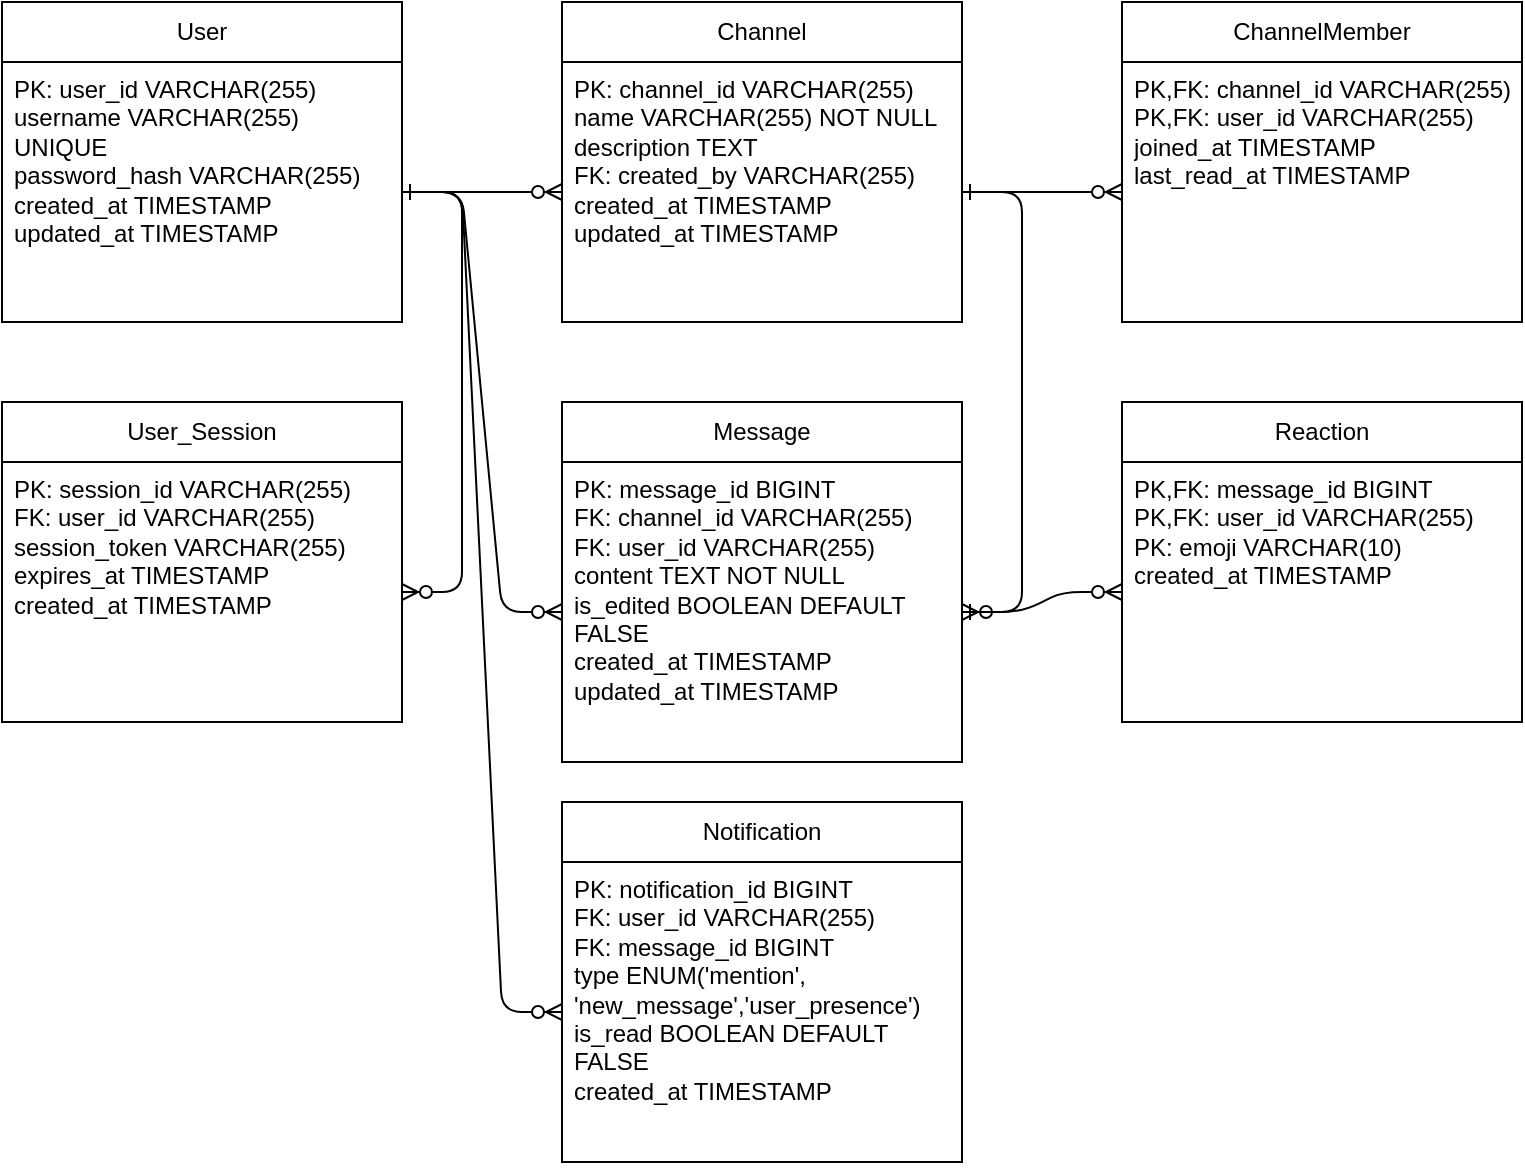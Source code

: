 <?xml version="1.0" encoding="UTF-8"?>
<mxfile version="21.1.1" type="device">
  <diagram id="chat-app-er" name="Chat App ER Diagram">
    <mxGraphModel dx="1422" dy="762" grid="1" gridSize="10" guides="1" tooltips="1" connect="1" arrows="1" fold="1" page="1" pageScale="1" pageWidth="827" pageHeight="1169" math="0" shadow="0">
      <root>
        <mxCell id="0" />
        <mxCell id="1" parent="0" />
        
        <!-- User Table -->
        <mxCell id="user-table" value="User" style="swimlane;fontStyle=0;childLayout=stackLayout;horizontal=1;startSize=30;horizontalStack=0;resizeParent=1;resizeParentMax=0;resizeLast=0;collapsible=1;marginBottom=0;whiteSpace=wrap;html=1;" vertex="1" parent="1">
          <mxGeometry x="40" y="40" width="200" height="160" as="geometry" />
        </mxCell>
        <mxCell id="user-fields" value="PK: user_id VARCHAR(255)&#xa;username VARCHAR(255) UNIQUE&#xa;password_hash VARCHAR(255)&#xa;created_at TIMESTAMP&#xa;updated_at TIMESTAMP" style="text;strokeColor=none;fillColor=none;align=left;verticalAlign=top;spacingLeft=4;spacingRight=4;overflow=hidden;points=[[0,0.5],[1,0.5]];portConstraint=eastwest;rotatable=0;whiteSpace=wrap;html=1;" vertex="1" parent="user-table">
          <mxGeometry y="30" width="200" height="130" as="geometry" />
        </mxCell>

        <!-- User_Session Table -->
        <mxCell id="session-table" value="User_Session" style="swimlane;fontStyle=0;childLayout=stackLayout;horizontal=1;startSize=30;horizontalStack=0;resizeParent=1;resizeParentMax=0;resizeLast=0;collapsible=1;marginBottom=0;whiteSpace=wrap;html=1;" vertex="1" parent="1">
          <mxGeometry x="40" y="240" width="200" height="160" as="geometry" />
        </mxCell>
        <mxCell id="session-fields" value="PK: session_id VARCHAR(255)&#xa;FK: user_id VARCHAR(255)&#xa;session_token VARCHAR(255)&#xa;expires_at TIMESTAMP&#xa;created_at TIMESTAMP" style="text;strokeColor=none;fillColor=none;align=left;verticalAlign=top;spacingLeft=4;spacingRight=4;overflow=hidden;points=[[0,0.5],[1,0.5]];portConstraint=eastwest;rotatable=0;whiteSpace=wrap;html=1;" vertex="1" parent="session-table">
          <mxGeometry y="30" width="200" height="130" as="geometry" />
        </mxCell>

        <!-- Channel Table -->
        <mxCell id="channel-table" value="Channel" style="swimlane;fontStyle=0;childLayout=stackLayout;horizontal=1;startSize=30;horizontalStack=0;resizeParent=1;resizeParentMax=0;resizeLast=0;collapsible=1;marginBottom=0;whiteSpace=wrap;html=1;" vertex="1" parent="1">
          <mxGeometry x="320" y="40" width="200" height="160" as="geometry" />
        </mxCell>
        <mxCell id="channel-fields" value="PK: channel_id VARCHAR(255)&#xa;name VARCHAR(255) NOT NULL&#xa;description TEXT&#xa;FK: created_by VARCHAR(255)&#xa;created_at TIMESTAMP&#xa;updated_at TIMESTAMP" style="text;strokeColor=none;fillColor=none;align=left;verticalAlign=top;spacingLeft=4;spacingRight=4;overflow=hidden;points=[[0,0.5],[1,0.5]];portConstraint=eastwest;rotatable=0;whiteSpace=wrap;html=1;" vertex="1" parent="channel-table">
          <mxGeometry y="30" width="200" height="130" as="geometry" />
        </mxCell>

        <!-- Message Table -->
        <mxCell id="message-table" value="Message" style="swimlane;fontStyle=0;childLayout=stackLayout;horizontal=1;startSize=30;horizontalStack=0;resizeParent=1;resizeParentMax=0;resizeLast=0;collapsible=1;marginBottom=0;whiteSpace=wrap;html=1;" vertex="1" parent="1">
          <mxGeometry x="320" y="240" width="200" height="180" as="geometry" />
        </mxCell>
        <mxCell id="message-fields" value="PK: message_id BIGINT&#xa;FK: channel_id VARCHAR(255)&#xa;FK: user_id VARCHAR(255)&#xa;content TEXT NOT NULL&#xa;is_edited BOOLEAN DEFAULT FALSE&#xa;created_at TIMESTAMP&#xa;updated_at TIMESTAMP" style="text;strokeColor=none;fillColor=none;align=left;verticalAlign=top;spacingLeft=4;spacingRight=4;overflow=hidden;points=[[0,0.5],[1,0.5]];portConstraint=eastwest;rotatable=0;whiteSpace=wrap;html=1;" vertex="1" parent="message-table">
          <mxGeometry y="30" width="200" height="150" as="geometry" />
        </mxCell>

        <!-- ChannelMember Table -->
        <mxCell id="member-table" value="ChannelMember" style="swimlane;fontStyle=0;childLayout=stackLayout;horizontal=1;startSize=30;horizontalStack=0;resizeParent=1;resizeParentMax=0;resizeLast=0;collapsible=1;marginBottom=0;whiteSpace=wrap;html=1;" vertex="1" parent="1">
          <mxGeometry x="600" y="40" width="200" height="160" as="geometry" />
        </mxCell>
        <mxCell id="member-fields" value="PK,FK: channel_id VARCHAR(255)&#xa;PK,FK: user_id VARCHAR(255)&#xa;joined_at TIMESTAMP&#xa;last_read_at TIMESTAMP" style="text;strokeColor=none;fillColor=none;align=left;verticalAlign=top;spacingLeft=4;spacingRight=4;overflow=hidden;points=[[0,0.5],[1,0.5]];portConstraint=eastwest;rotatable=0;whiteSpace=wrap;html=1;" vertex="1" parent="member-table">
          <mxGeometry y="30" width="200" height="130" as="geometry" />
        </mxCell>

        <!-- Reaction Table -->
        <mxCell id="reaction-table" value="Reaction" style="swimlane;fontStyle=0;childLayout=stackLayout;horizontal=1;startSize=30;horizontalStack=0;resizeParent=1;resizeParentMax=0;resizeLast=0;collapsible=1;marginBottom=0;whiteSpace=wrap;html=1;" vertex="1" parent="1">
          <mxGeometry x="600" y="240" width="200" height="160" as="geometry" />
        </mxCell>
        <mxCell id="reaction-fields" value="PK,FK: message_id BIGINT&#xa;PK,FK: user_id VARCHAR(255)&#xa;PK: emoji VARCHAR(10)&#xa;created_at TIMESTAMP" style="text;strokeColor=none;fillColor=none;align=left;verticalAlign=top;spacingLeft=4;spacingRight=4;overflow=hidden;points=[[0,0.5],[1,0.5]];portConstraint=eastwest;rotatable=0;whiteSpace=wrap;html=1;" vertex="1" parent="reaction-table">
          <mxGeometry y="30" width="200" height="130" as="geometry" />
        </mxCell>

        <!-- Notification Table -->
        <mxCell id="notification-table" value="Notification" style="swimlane;fontStyle=0;childLayout=stackLayout;horizontal=1;startSize=30;horizontalStack=0;resizeParent=1;resizeParentMax=0;resizeLast=0;collapsible=1;marginBottom=0;whiteSpace=wrap;html=1;" vertex="1" parent="1">
          <mxGeometry x="320" y="440" width="200" height="180" as="geometry" />
        </mxCell>
        <mxCell id="notification-fields" value="PK: notification_id BIGINT&#xa;FK: user_id VARCHAR(255)&#xa;FK: message_id BIGINT&#xa;type ENUM('mention',&#xa;'new_message','user_presence')&#xa;is_read BOOLEAN DEFAULT FALSE&#xa;created_at TIMESTAMP" style="text;strokeColor=none;fillColor=none;align=left;verticalAlign=top;spacingLeft=4;spacingRight=4;overflow=hidden;points=[[0,0.5],[1,0.5]];portConstraint=eastwest;rotatable=0;whiteSpace=wrap;html=1;" vertex="1" parent="notification-table">
          <mxGeometry y="30" width="200" height="150" as="geometry" />
        </mxCell>

        <!-- Relationships -->
        <!-- User -> User_Session -->
        <mxCell id="user-session-rel" value="" style="edgeStyle=entityRelationEdgeStyle;fontSize=12;html=1;endArrow=ERzeroToMany;endFill=1;startArrow=ERone;startFill=0;" edge="1" parent="1" source="user-fields" target="session-fields">
          <mxGeometry width="100" height="100" relative="1" as="geometry" />
        </mxCell>

        <!-- User -> Channel -->
        <mxCell id="user-channel-rel" value="" style="edgeStyle=entityRelationEdgeStyle;fontSize=12;html=1;endArrow=ERzeroToMany;endFill=1;startArrow=ERone;startFill=0;" edge="1" parent="1" source="user-fields" target="channel-fields">
          <mxGeometry width="100" height="100" relative="1" as="geometry" />
        </mxCell>

        <!-- Channel -> Message -->
        <mxCell id="channel-message-rel" value="" style="edgeStyle=entityRelationEdgeStyle;fontSize=12;html=1;endArrow=ERzeroToMany;endFill=1;startArrow=ERone;startFill=0;" edge="1" parent="1" source="channel-fields" target="message-fields">
          <mxGeometry width="100" height="100" relative="1" as="geometry" />
        </mxCell>

        <!-- User -> Message -->
        <mxCell id="user-message-rel" value="" style="edgeStyle=entityRelationEdgeStyle;fontSize=12;html=1;endArrow=ERzeroToMany;endFill=1;startArrow=ERone;startFill=0;" edge="1" parent="1" source="user-fields" target="message-fields">
          <mxGeometry width="100" height="100" relative="1" as="geometry" />
        </mxCell>

        <!-- Message -> Reaction -->
        <mxCell id="message-reaction-rel" value="" style="edgeStyle=entityRelationEdgeStyle;fontSize=12;html=1;endArrow=ERzeroToMany;endFill=1;startArrow=ERone;startFill=0;" edge="1" parent="1" source="message-fields" target="reaction-fields">
          <mxGeometry width="100" height="100" relative="1" as="geometry" />
        </mxCell>

        <!-- Channel -> ChannelMember -->
        <mxCell id="channel-member-rel" value="" style="edgeStyle=entityRelationEdgeStyle;fontSize=12;html=1;endArrow=ERzeroToMany;endFill=1;startArrow=ERone;startFill=0;" edge="1" parent="1" source="channel-fields" target="member-fields">
          <mxGeometry width="100" height="100" relative="1" as="geometry" />
        </mxCell>

        <!-- User -> Notification -->
        <mxCell id="user-notification-rel" value="" style="edgeStyle=entityRelationEdgeStyle;fontSize=12;html=1;endArrow=ERzeroToMany;endFill=1;startArrow=ERone;startFill=0;" edge="1" parent="1" source="user-fields" target="notification-fields">
          <mxGeometry width="100" height="100" relative="1" as="geometry" />
        </mxCell>

      </root>
    </mxGraphModel>
  </diagram>
</mxfile>
